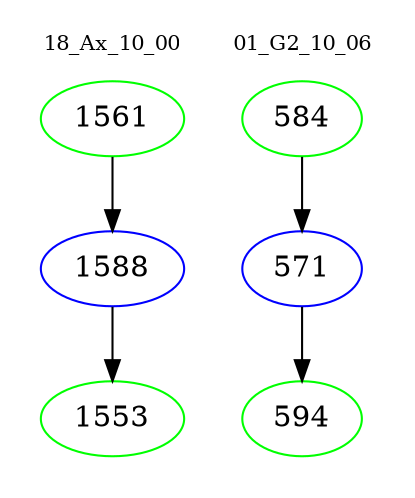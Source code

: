 digraph{
subgraph cluster_0 {
color = white
label = "18_Ax_10_00";
fontsize=10;
T0_1561 [label="1561", color="green"]
T0_1561 -> T0_1588 [color="black"]
T0_1588 [label="1588", color="blue"]
T0_1588 -> T0_1553 [color="black"]
T0_1553 [label="1553", color="green"]
}
subgraph cluster_1 {
color = white
label = "01_G2_10_06";
fontsize=10;
T1_584 [label="584", color="green"]
T1_584 -> T1_571 [color="black"]
T1_571 [label="571", color="blue"]
T1_571 -> T1_594 [color="black"]
T1_594 [label="594", color="green"]
}
}
